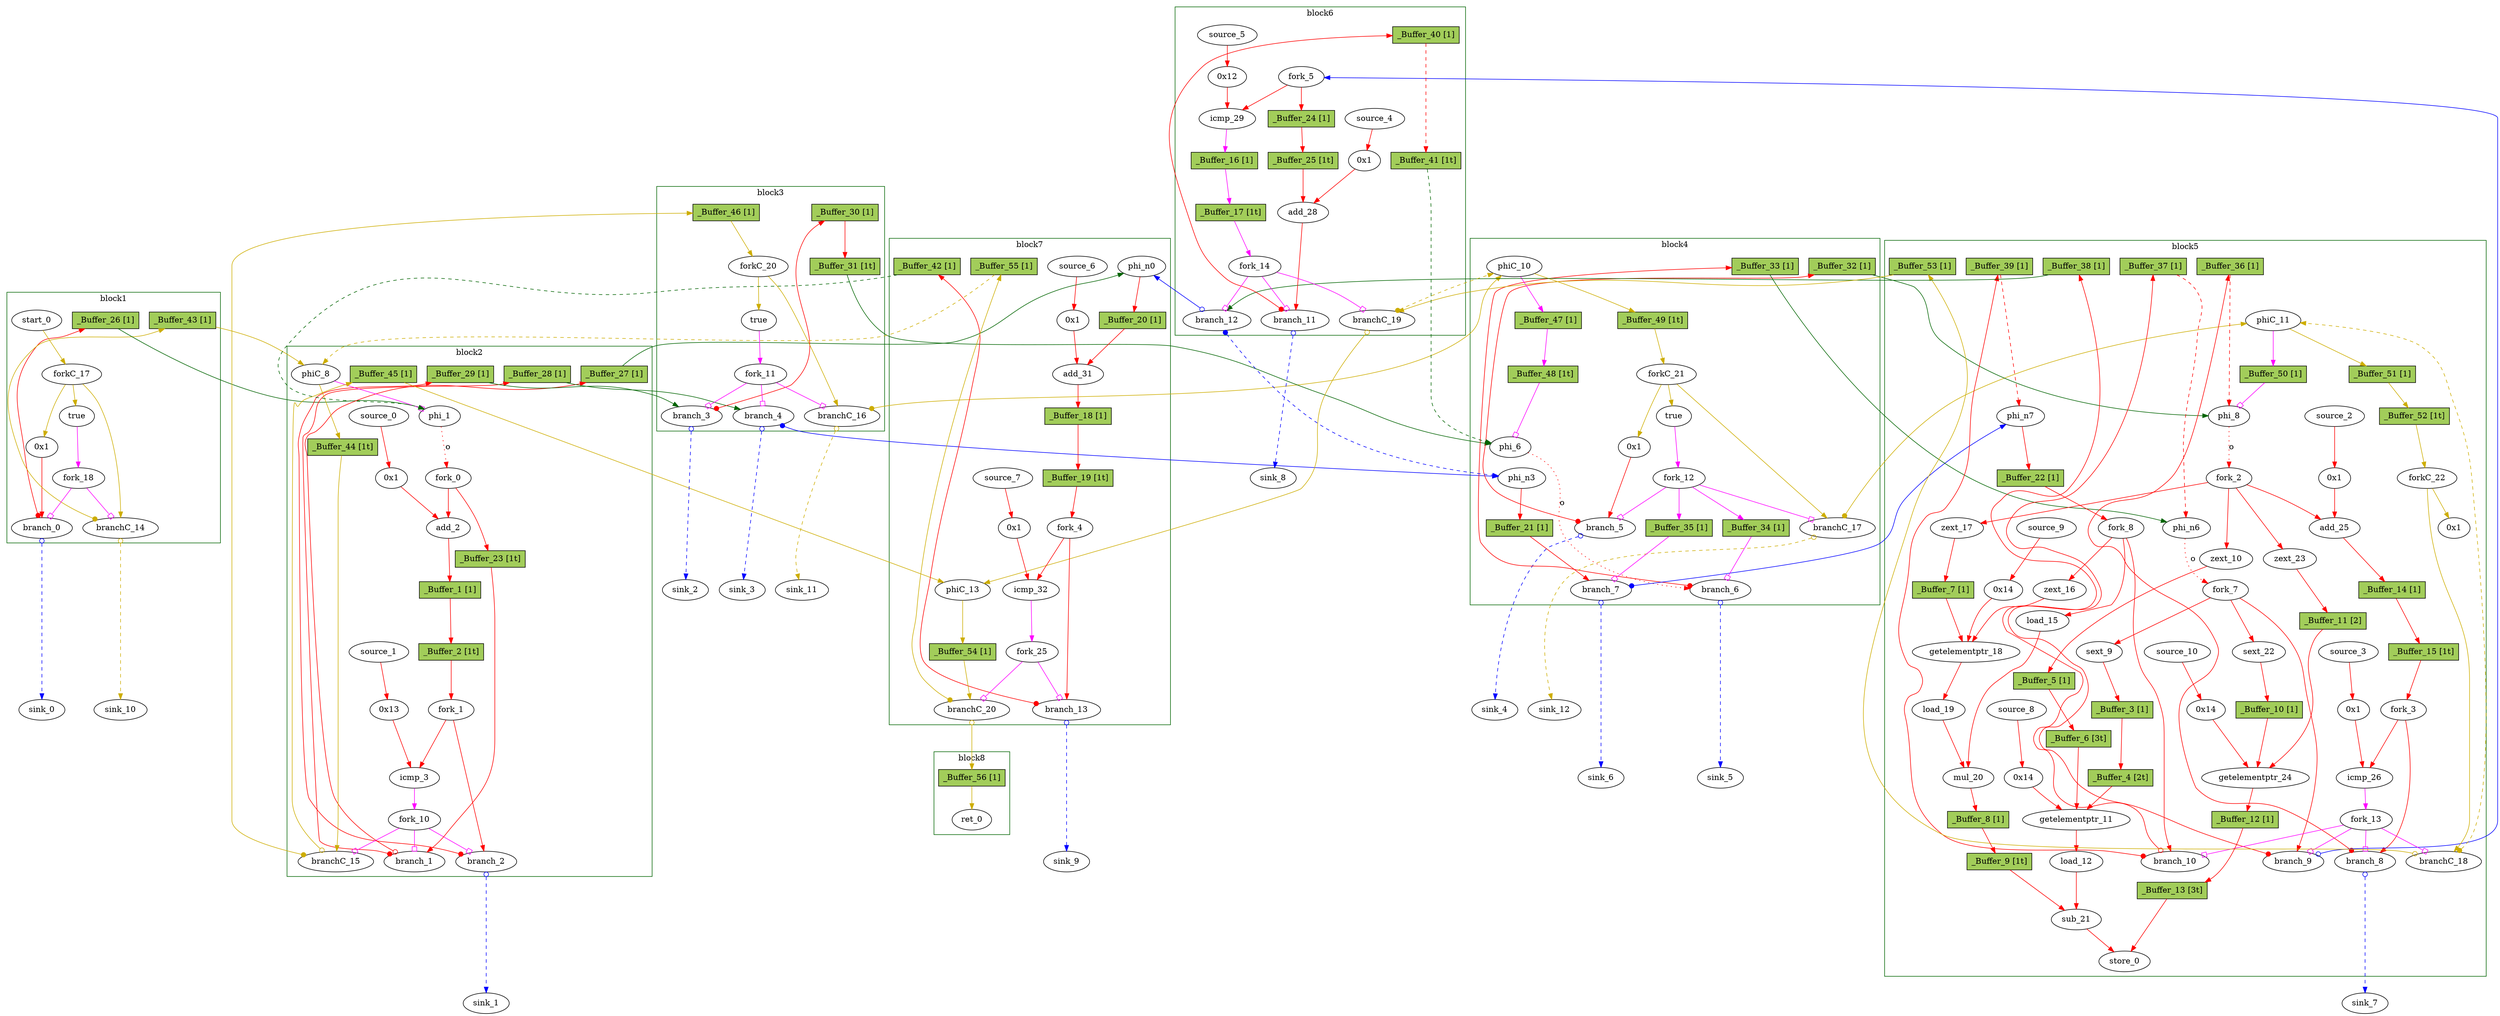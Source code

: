 // Number of blocks: 176
// Number of channels: 282
Digraph G {

  // Blocks
subgraph cluster_1 {
color = "darkgreen"
label = "block1"
  brCst_block1 [type=Constant, in="in1:1", out="out1:1", bbID = 1, value="0x1", label=true,  shape=oval];
  cst_0 [type=Constant, in="in1:32", out="out1:32", bbID = 1, value="0x1", label="0x1",  shape=oval];
  branch_0 [type=Branch, in="in1:32 in2?:1", out="out1+:32 out2-:32", bbID = 1,  shape=oval];
  start_0 [type=Entry, in="in1:0", out="out1:0", bbID = 1,  shape=oval];
  forkC_17 [type=Fork, in="in1:0", out="out1:0 out2:0 out3:0", bbID = 1,  shape=oval];
  branchC_14 [type=Branch, in="in1:0 in2?:1", out="out1+:0 out2-:0", bbID = 1,  shape=oval];
  fork_18 [type=Fork, in="in1:1", out="out1:1 out2:1", bbID = 1,  shape=oval];
  _Buffer_26 [type=Buffer, in="in1:32", out="out1:32", bbID = 1, slots=1, transparent=false, label="_Buffer_26 [1]",  shape=box, style=filled, fillcolor=darkolivegreen3, height = 0.4];
  _Buffer_43 [type=Buffer, in="in1:0", out="out1:0", bbID = 1, slots=1, transparent=false, label="_Buffer_43 [1]",  shape=box, style=filled, fillcolor=darkolivegreen3, height = 0.4];
}
subgraph cluster_2 {
color = "darkgreen"
label = "block2"
  phi_1 [type=Mux, in="in1?:1 in2:32 in3:32", out="out1:32", delay=1.397, bbID = 2,  shape=oval];
  cst_1 [type=Constant, in="in1:32", out="out1:32", bbID = 2, value="0x1", label="0x1",  shape=oval];
  add_2 [type=Operator, in="in1:32 in2:32", out="out1:32", op = "add_op", delay=2.287, bbID = 2,  shape=oval];
  cst_2 [type=Constant, in="in1:32", out="out1:32", bbID = 2, value="0x1", label="0x13",  shape=oval];
  icmp_3 [type=Operator, in="in1:32 in2:32", out="out1:1", op = "icmp_ult_op", delay=1.907, bbID = 2,  shape=oval];
  fork_0 [type=Fork, in="in1:32", out="out1:32 out2:32", bbID = 2,  shape=oval];
  fork_1 [type=Fork, in="in1:32", out="out1:32 out2:32", bbID = 2,  shape=oval];
  branch_1 [type=Branch, in="in1:32 in2?:1", out="out1+:32 out2-:32", bbID = 2,  shape=oval];
  branch_2 [type=Branch, in="in1:32 in2?:1", out="out1+:32 out2-:32", bbID = 2,  shape=oval];
  fork_10 [type=Fork, in="in1:1", out="out1:1 out2:1 out3:1", bbID = 2,  shape=oval];
  phiC_8 [type=CntrlMerge, in="in1:0 in2:0", out="out1:0 out2?:1", bbID = 2,  shape=oval];
  branchC_15 [type=Branch, in="in1:0 in2?:1", out="out1+:0 out2-:0", bbID = 2,  shape=oval];
  source_0 [type=Source, out="out1:32", bbID = 2,  shape=oval];
  source_1 [type=Source, out="out1:32", bbID = 2,  shape=oval];
  _Buffer_1 [type=Buffer, in="in1:32", out="out1:32", bbID = 2, slots=1, transparent=false, label="_Buffer_1 [1]",  shape=box, style=filled, fillcolor=darkolivegreen3, height = 0.4];
  _Buffer_2 [type=Buffer, in="in1:32", out="out1:32", bbID = 2, slots=1, transparent=true, label="_Buffer_2 [1t]",  shape=box, style=filled, fillcolor=darkolivegreen3, height = 0.4];
  _Buffer_23 [type=Buffer, in="in1:32", out="out1:32", bbID = 2, slots=1, transparent=true, label="_Buffer_23 [1t]",  shape=box, style=filled, fillcolor=darkolivegreen3, height = 0.4];
  _Buffer_27 [type=Buffer, in="in1:32", out="out1:32", bbID = 2, slots=1, transparent=false, label="_Buffer_27 [1]",  shape=box, style=filled, fillcolor=darkolivegreen3, height = 0.4];
  _Buffer_28 [type=Buffer, in="in1:32", out="out1:32", bbID = 2, slots=1, transparent=false, label="_Buffer_28 [1]",  shape=box, style=filled, fillcolor=darkolivegreen3, height = 0.4];
  _Buffer_29 [type=Buffer, in="in1:32", out="out1:32", bbID = 2, slots=1, transparent=false, label="_Buffer_29 [1]",  shape=box, style=filled, fillcolor=darkolivegreen3, height = 0.4];
  _Buffer_44 [type=Buffer, in="in1:0", out="out1:0", bbID = 2, slots=1, transparent=true, label="_Buffer_44 [1t]",  shape=box, style=filled, fillcolor=darkolivegreen3, height = 0.4];
  _Buffer_45 [type=Buffer, in="in1:0", out="out1:0", bbID = 2, slots=1, transparent=false, label="_Buffer_45 [1]",  shape=box, style=filled, fillcolor=darkolivegreen3, height = 0.4];
}
subgraph cluster_3 {
color = "darkgreen"
label = "block3"
  brCst_block3 [type=Constant, in="in1:1", out="out1:1", bbID = 3, value="0x1", label=true,  shape=oval];
  branch_3 [type=Branch, in="in1:32 in2?:1", out="out1+:32 out2-:32", bbID = 3,  shape=oval];
  branch_4 [type=Branch, in="in1:32 in2?:1", out="out1+:32 out2-:32", bbID = 3,  shape=oval];
  fork_11 [type=Fork, in="in1:1", out="out1:1 out2:1 out3:1", bbID = 3,  shape=oval];
  forkC_20 [type=Fork, in="in1:0", out="out1:0 out2:0", bbID = 3,  shape=oval];
  branchC_16 [type=Branch, in="in1:0 in2?:1", out="out1+:0 out2-:0", bbID = 3,  shape=oval];
  _Buffer_30 [type=Buffer, in="in1:32", out="out1:32", bbID = 3, slots=1, transparent=false, label="_Buffer_30 [1]",  shape=box, style=filled, fillcolor=darkolivegreen3, height = 0.4];
  _Buffer_31 [type=Buffer, in="in1:32", out="out1:32", bbID = 3, slots=1, transparent=true, label="_Buffer_31 [1t]",  shape=box, style=filled, fillcolor=darkolivegreen3, height = 0.4];
  _Buffer_46 [type=Buffer, in="in1:0", out="out1:0", bbID = 3, slots=1, transparent=false, label="_Buffer_46 [1]",  shape=box, style=filled, fillcolor=darkolivegreen3, height = 0.4];
}
subgraph cluster_4 {
color = "darkgreen"
label = "block4"
  phi_6 [type=Mux, in="in1?:1 in2:32 in3:32", out="out1:32", delay=1.397, bbID = 4,  shape=oval];
  brCst_block4 [type=Constant, in="in1:1", out="out1:1", bbID = 4, value="0x1", label=true,  shape=oval];
  cst_3 [type=Constant, in="in1:32", out="out1:32", bbID = 4, value="0x1", label="0x1",  shape=oval];
  phi_n3 [type=Merge, in="in1:32 in2:32", out="out1:32", delay=1.397, bbID = 4,  shape=oval];
  branch_5 [type=Branch, in="in1:32 in2?:1", out="out1+:32 out2-:32", bbID = 4,  shape=oval];
  branch_6 [type=Branch, in="in1:32 in2?:1", out="out1+:32 out2-:32", bbID = 4,  shape=oval];
  branch_7 [type=Branch, in="in1:32 in2?:1", out="out1+:32 out2-:32", bbID = 4,  shape=oval];
  fork_12 [type=Fork, in="in1:1", out="out1:1 out2:1 out3:1 out4:1", bbID = 4,  shape=oval];
  phiC_10 [type=CntrlMerge, in="in1:0 in2:0", out="out1:0 out2?:1", bbID = 4,  shape=oval];
  forkC_21 [type=Fork, in="in1:0", out="out1:0 out2:0 out3:0", bbID = 4,  shape=oval];
  branchC_17 [type=Branch, in="in1:0 in2?:1", out="out1+:0 out2-:0", bbID = 4,  shape=oval];
  _Buffer_21 [type=Buffer, in="in1:32", out="out1:32", bbID = 4, slots=1, transparent=false, label="_Buffer_21 [1]",  shape=box, style=filled, fillcolor=darkolivegreen3, height = 0.4];
  _Buffer_32 [type=Buffer, in="in1:32", out="out1:32", bbID = 4, slots=1, transparent=false, label="_Buffer_32 [1]",  shape=box, style=filled, fillcolor=darkolivegreen3, height = 0.4];
  _Buffer_33 [type=Buffer, in="in1:32", out="out1:32", bbID = 4, slots=1, transparent=false, label="_Buffer_33 [1]",  shape=box, style=filled, fillcolor=darkolivegreen3, height = 0.4];
  _Buffer_34 [type=Buffer, in="in1:1", out="out1:1", bbID = 4, slots=1, transparent=false, label="_Buffer_34 [1]",  shape=box, style=filled, fillcolor=darkolivegreen3, height = 0.4];
  _Buffer_35 [type=Buffer, in="in1:1", out="out1:1", bbID = 4, slots=1, transparent=false, label="_Buffer_35 [1]",  shape=box, style=filled, fillcolor=darkolivegreen3, height = 0.4];
  _Buffer_47 [type=Buffer, in="in1:1", out="out1:1", bbID = 4, slots=1, transparent=false, label="_Buffer_47 [1]",  shape=box, style=filled, fillcolor=darkolivegreen3, height = 0.4];
  _Buffer_48 [type=Buffer, in="in1:1", out="out1:1", bbID = 4, slots=1, transparent=true, label="_Buffer_48 [1t]",  shape=box, style=filled, fillcolor=darkolivegreen3, height = 0.4];
  _Buffer_49 [type=Buffer, in="in1:0", out="out1:0", bbID = 4, slots=1, transparent=true, label="_Buffer_49 [1t]",  shape=box, style=filled, fillcolor=darkolivegreen3, height = 0.4];
}
subgraph cluster_5 {
color = "darkgreen"
label = "block5"
  phi_8 [type=Mux, in="in1?:1 in2:32 in3:32", out="out1:32", delay=1.397, bbID = 5, retimingDiff=0.5,  shape=oval];
  sext_9 [type=Operator, in="in1:32", out="out1:32", op = "zext_op", delay=0.672, bbID = 5, retimingDiff=1,  shape=oval];
  zext_10 [type=Operator, in="in1:32", out="out1:32", op = "zext_op", bbID = 5, retimingDiff=0.5,  shape=oval];
  getelementptr_11 [type=Operator, in="in1:32 in2:32 in3:32", out="out1:32", op = "getelementptr_op", delay=3.792, constants=1, bbID = 5, retimingDiff=3.5,  shape=oval];
  load_12 [type=Operator, in="in1:32 in2:32", out="out1:32 out2:32", op = "mc_load_op", delay=1.412, latency=2, bbID = 5, portID = 0, offset = 0, retimingDiff=1,  shape=oval];
  load_15 [type=Operator, in="in1:32 in2:32", out="out1:32 out2:32", op = "mc_load_op", delay=1.412, latency=2, bbID = 5, portID = 0, offset = 0, retimingDiff=1,  shape=oval];
  zext_16 [type=Operator, in="in1:32", out="out1:32", op = "zext_op", bbID = 5, retimingDiff=1,  shape=oval];
  zext_17 [type=Operator, in="in1:32", out="out1:32", op = "zext_op", bbID = 5, retimingDiff=0.5,  shape=oval];
  getelementptr_18 [type=Operator, in="in1:32 in2:32 in3:32", out="out1:32", op = "getelementptr_op", delay=3.792, constants=1, bbID = 5, retimingDiff=1,  shape=oval];
  load_19 [type=Operator, in="in1:32 in2:32", out="out1:32 out2:32", op = "mc_load_op", delay=1.412, latency=2, bbID = 5, portID = 1, offset = 0, retimingDiff=1,  shape=oval];
  mul_20 [type=Operator, in="in1:32 in2:32", out="out1:32", op = "mul_op", latency=4, bbID = 5, retimingDiff=2,  shape=oval];
  sub_21 [type=Operator, in="in1:32 in2:32", out="out1:32", op = "sub_op", delay=2.287, bbID = 5, retimingDiff=4.5,  shape=oval];
  sext_22 [type=Operator, in="in1:32", out="out1:32", op = "zext_op", delay=0.672, bbID = 5, retimingDiff=1,  shape=oval];
  zext_23 [type=Operator, in="in1:32", out="out1:32", op = "zext_op", bbID = 5, retimingDiff=0.5,  shape=oval];
  getelementptr_24 [type=Operator, in="in1:32 in2:32 in3:32", out="out1:32", op = "getelementptr_op", delay=3.792, constants=1, bbID = 5, retimingDiff=1.5,  shape=oval];
  store_0 [type=Operator, in="in1:32 in2:32", out="out1:32 out2:32", op = "mc_store_op", delay=0.672, bbID = 5, portID = 0, offset = 0, retimingDiff=4.5,  shape=oval];
  cst_4 [type=Constant, in="in1:32", out="out1:32", bbID = 5, value="0x1", label="0x1", retimingDiff=0.5,  shape=oval];
  add_25 [type=Operator, in="in1:32 in2:32", out="out1:32", op = "add_op", delay=2.287, bbID = 5, retimingDiff=0.5,  shape=oval];
  cst_5 [type=Constant, in="in1:32", out="out1:32", bbID = 5, value="0x1", label="0x1", retimingDiff=1,  shape=oval];
  icmp_26 [type=Operator, in="in1:32 in2:32", out="out1:1", op = "icmp_ult_op", delay=1.907, bbID = 5, retimingDiff=1,  shape=oval];
  cst_10 [type=Constant, in="in1:32", out="out1:32", bbID = 5, value="0x1", label="0x14", retimingDiff=3.5,  shape=oval];
  cst_11 [type=Constant, in="in1:32", out="out1:32", bbID = 5, value="0x1", label="0x14", retimingDiff=1,  shape=oval];
  cst_12 [type=Constant, in="in1:32", out="out1:32", bbID = 5, value="0x1", label="0x14", retimingDiff=1.5,  shape=oval];
  phi_n6 [type=Merge, in="in1:32 in2:32", out="out1:32", delay=1.397, bbID = 5, retimingDiff=0.5,  shape=oval];
  phi_n7 [type=Merge, in="in1:32 in2:32", out="out1:32", delay=1.397, bbID = 5, retimingDiff=0.5,  shape=oval];
  fork_2 [type=Fork, in="in1:32", out="out1:32 out2:32 out3:32 out4:32", bbID = 5, retimingDiff=0.5,  shape=oval];
  fork_3 [type=Fork, in="in1:32", out="out1:32 out2:32", bbID = 5, retimingDiff=1,  shape=oval];
  fork_7 [type=Fork, in="in1:32", out="out1:32 out2:32 out3:32", bbID = 5, retimingDiff=1,  shape=oval];
  fork_8 [type=Fork, in="in1:32", out="out1:32 out2:32 out3:32", bbID = 5, retimingDiff=1,  shape=oval];
  branch_8 [type=Branch, in="in1:32 in2?:1", out="out1+:32 out2-:32", bbID = 5, retimingDiff=1,  shape=oval];
  branch_9 [type=Branch, in="in1:32 in2?:1", out="out1+:32 out2-:32", bbID = 5, retimingDiff=1,  shape=oval];
  branch_10 [type=Branch, in="in1:32 in2?:1", out="out1+:32 out2-:32", bbID = 5, retimingDiff=1,  shape=oval];
  fork_13 [type=Fork, in="in1:1", out="out1:1 out2:1 out3:1 out4:1", bbID = 5, retimingDiff=1,  shape=oval];
  cst_13 [type=Constant, in="in1:32", out="out1:32", bbID = 5, value="0x1", label="0x1", retimingDiff=1,  shape=oval];
  phiC_11 [type=CntrlMerge, in="in1:0 in2:0", out="out1:0 out2?:1", bbID = 5,  shape=oval];
  forkC_22 [type=Fork, in="in1:0", out="out1:0 out2:0", bbID = 5, retimingDiff=1,  shape=oval];
  branchC_18 [type=Branch, in="in1:0 in2?:1", out="out1+:0 out2-:0", bbID = 5, retimingDiff=1,  shape=oval];
  source_2 [type=Source, out="out1:32", bbID = 5, retimingDiff=0.5,  shape=oval];
  source_3 [type=Source, out="out1:32", bbID = 5, retimingDiff=1,  shape=oval];
  source_8 [type=Source, out="out1:32", bbID = 5, retimingDiff=3.5,  shape=oval];
  source_9 [type=Source, out="out1:32", bbID = 5, retimingDiff=1,  shape=oval];
  source_10 [type=Source, out="out1:32", bbID = 5, retimingDiff=1.5,  shape=oval];
  _Buffer_3 [type=Buffer, in="in1:32", out="out1:32", bbID = 5, slots=1, transparent=false, label="_Buffer_3 [1]",  shape=box, style=filled, fillcolor=darkolivegreen3, height = 0.4];
  _Buffer_4 [type=Buffer, in="in1:32", out="out1:32", bbID = 5, slots=2, transparent=true, label="_Buffer_4 [2t]",  shape=box, style=filled, fillcolor=darkolivegreen3, height = 0.4];
  _Buffer_5 [type=Buffer, in="in1:32", out="out1:32", bbID = 5, slots=1, transparent=false, label="_Buffer_5 [1]",  shape=box, style=filled, fillcolor=darkolivegreen3, height = 0.4];
  _Buffer_6 [type=Buffer, in="in1:32", out="out1:32", bbID = 5, slots=3, transparent=true, label="_Buffer_6 [3t]",  shape=box, style=filled, fillcolor=darkolivegreen3, height = 0.4];
  _Buffer_7 [type=Buffer, in="in1:32", out="out1:32", bbID = 5, slots=1, transparent=false, label="_Buffer_7 [1]",  shape=box, style=filled, fillcolor=darkolivegreen3, height = 0.4];
  _Buffer_8 [type=Buffer, in="in1:32", out="out1:32", bbID = 5, slots=1, transparent=false, label="_Buffer_8 [1]",  shape=box, style=filled, fillcolor=darkolivegreen3, height = 0.4];
  _Buffer_9 [type=Buffer, in="in1:32", out="out1:32", bbID = 5, slots=1, transparent=true, label="_Buffer_9 [1t]",  shape=box, style=filled, fillcolor=darkolivegreen3, height = 0.4];
  _Buffer_10 [type=Buffer, in="in1:32", out="out1:32", bbID = 5, slots=1, transparent=false, label="_Buffer_10 [1]",  shape=box, style=filled, fillcolor=darkolivegreen3, height = 0.4];
  _Buffer_11 [type=Buffer, in="in1:32", out="out1:32", bbID = 5, slots=2, transparent=false, label="_Buffer_11 [2]",  shape=box, style=filled, fillcolor=darkolivegreen3, height = 0.4];
  _Buffer_12 [type=Buffer, in="in1:32", out="out1:32", bbID = 5, slots=1, transparent=false, label="_Buffer_12 [1]",  shape=box, style=filled, fillcolor=darkolivegreen3, height = 0.4];
  _Buffer_13 [type=Buffer, in="in1:32", out="out1:32", bbID = 5, slots=3, transparent=true, label="_Buffer_13 [3t]",  shape=box, style=filled, fillcolor=darkolivegreen3, height = 0.4];
  _Buffer_14 [type=Buffer, in="in1:32", out="out1:32", bbID = 5, slots=1, transparent=false, label="_Buffer_14 [1]",  shape=box, style=filled, fillcolor=darkolivegreen3, height = 0.4];
  _Buffer_15 [type=Buffer, in="in1:32", out="out1:32", bbID = 5, slots=1, transparent=true, label="_Buffer_15 [1t]",  shape=box, style=filled, fillcolor=darkolivegreen3, height = 0.4];
  _Buffer_22 [type=Buffer, in="in1:32", out="out1:32", bbID = 5, slots=1, transparent=false, label="_Buffer_22 [1]",  shape=box, style=filled, fillcolor=darkolivegreen3, height = 0.4];
  _Buffer_36 [type=Buffer, in="in1:32", out="out1:32", bbID = 5, slots=1, transparent=false, label="_Buffer_36 [1]",  shape=box, style=filled, fillcolor=darkolivegreen3, height = 0.4];
  _Buffer_37 [type=Buffer, in="in1:32", out="out1:32", bbID = 5, slots=1, transparent=false, label="_Buffer_37 [1]",  shape=box, style=filled, fillcolor=darkolivegreen3, height = 0.4];
  _Buffer_38 [type=Buffer, in="in1:32", out="out1:32", bbID = 5, slots=1, transparent=false, label="_Buffer_38 [1]",  shape=box, style=filled, fillcolor=darkolivegreen3, height = 0.4];
  _Buffer_39 [type=Buffer, in="in1:32", out="out1:32", bbID = 5, slots=1, transparent=false, label="_Buffer_39 [1]",  shape=box, style=filled, fillcolor=darkolivegreen3, height = 0.4];
  _Buffer_50 [type=Buffer, in="in1:1", out="out1:1", bbID = 5, slots=1, transparent=false, label="_Buffer_50 [1]",  shape=box, style=filled, fillcolor=darkolivegreen3, height = 0.4];
  _Buffer_51 [type=Buffer, in="in1:0", out="out1:0", bbID = 5, slots=1, transparent=false, label="_Buffer_51 [1]",  shape=box, style=filled, fillcolor=darkolivegreen3, height = 0.4];
  _Buffer_52 [type=Buffer, in="in1:0", out="out1:0", bbID = 5, slots=1, transparent=true, label="_Buffer_52 [1t]",  shape=box, style=filled, fillcolor=darkolivegreen3, height = 0.4];
  _Buffer_53 [type=Buffer, in="in1:0", out="out1:0", bbID = 5, slots=1, transparent=false, label="_Buffer_53 [1]",  shape=box, style=filled, fillcolor=darkolivegreen3, height = 0.4];
}
subgraph cluster_6 {
color = "darkgreen"
label = "block6"
  cst_6 [type=Constant, in="in1:32", out="out1:32", bbID = 6, value="0x1", label="0x1",  shape=oval];
  add_28 [type=Operator, in="in1:32 in2:32", out="out1:32", op = "add_op", delay=2.287, bbID = 6,  shape=oval];
  cst_7 [type=Constant, in="in1:32", out="out1:32", bbID = 6, value="0x1", label="0x12",  shape=oval];
  icmp_29 [type=Operator, in="in1:32 in2:32", out="out1:1", op = "icmp_ult_op", delay=1.907, bbID = 6,  shape=oval];
  fork_5 [type=Fork, in="in1:32", out="out1:32 out2:32", bbID = 6,  shape=oval];
  branch_11 [type=Branch, in="in1:32 in2?:1", out="out1+:32 out2-:32", bbID = 6,  shape=oval];
  branch_12 [type=Branch, in="in1:32 in2?:1", out="out1+:32 out2-:32", bbID = 6,  shape=oval];
  fork_14 [type=Fork, in="in1:1", out="out1:1 out2:1 out3:1", bbID = 6,  shape=oval];
  branchC_19 [type=Branch, in="in1:0 in2?:1", out="out1+:0 out2-:0", bbID = 6,  shape=oval];
  source_4 [type=Source, out="out1:32", bbID = 6,  shape=oval];
  source_5 [type=Source, out="out1:32", bbID = 6,  shape=oval];
  _Buffer_16 [type=Buffer, in="in1:1", out="out1:1", bbID = 6, slots=1, transparent=false, label="_Buffer_16 [1]",  shape=box, style=filled, fillcolor=darkolivegreen3, height = 0.4];
  _Buffer_17 [type=Buffer, in="in1:1", out="out1:1", bbID = 6, slots=1, transparent=true, label="_Buffer_17 [1t]",  shape=box, style=filled, fillcolor=darkolivegreen3, height = 0.4];
  _Buffer_24 [type=Buffer, in="in1:32", out="out1:32", bbID = 6, slots=1, transparent=false, label="_Buffer_24 [1]",  shape=box, style=filled, fillcolor=darkolivegreen3, height = 0.4];
  _Buffer_25 [type=Buffer, in="in1:32", out="out1:32", bbID = 6, slots=1, transparent=true, label="_Buffer_25 [1t]",  shape=box, style=filled, fillcolor=darkolivegreen3, height = 0.4];
  _Buffer_40 [type=Buffer, in="in1:32", out="out1:32", bbID = 6, slots=1, transparent=false, label="_Buffer_40 [1]",  shape=box, style=filled, fillcolor=darkolivegreen3, height = 0.4];
  _Buffer_41 [type=Buffer, in="in1:32", out="out1:32", bbID = 6, slots=1, transparent=true, label="_Buffer_41 [1t]",  shape=box, style=filled, fillcolor=darkolivegreen3, height = 0.4];
}
subgraph cluster_7 {
color = "darkgreen"
label = "block7"
  cst_8 [type=Constant, in="in1:32", out="out1:32", bbID = 7, value="0x1", label="0x1",  shape=oval];
  add_31 [type=Operator, in="in1:32 in2:32", out="out1:32", op = "add_op", delay=2.287, bbID = 7,  shape=oval];
  cst_9 [type=Constant, in="in1:32", out="out1:32", bbID = 7, value="0x1", label="0x1",  shape=oval];
  icmp_32 [type=Operator, in="in1:32 in2:32", out="out1:1", op = "icmp_ult_op", delay=1.907, bbID = 7,  shape=oval];
  phi_n0 [type=Merge, in="in1:32 in2:32", out="out1:32", delay=1.397, bbID = 7,  shape=oval];
  fork_4 [type=Fork, in="in1:32", out="out1:32 out2:32", bbID = 7,  shape=oval];
  branch_13 [type=Branch, in="in1:32 in2?:1", out="out1+:32 out2-:32", bbID = 7,  shape=oval];
  phiC_13 [type=Merge, in="in1:0 in2:0", out="out1:0", bbID = 7,  shape=oval];
  branchC_20 [type=Branch, in="in1:0 in2?:1", out="out1+:0 out2-:0", bbID = 7,  shape=oval];
  fork_25 [type=Fork, in="in1:1", out="out1:1 out2:1", bbID = 7,  shape=oval];
  source_6 [type=Source, out="out1:32", bbID = 7,  shape=oval];
  source_7 [type=Source, out="out1:32", bbID = 7,  shape=oval];
  _Buffer_18 [type=Buffer, in="in1:32", out="out1:32", bbID = 7, slots=1, transparent=false, label="_Buffer_18 [1]",  shape=box, style=filled, fillcolor=darkolivegreen3, height = 0.4];
  _Buffer_19 [type=Buffer, in="in1:32", out="out1:32", bbID = 7, slots=1, transparent=true, label="_Buffer_19 [1t]",  shape=box, style=filled, fillcolor=darkolivegreen3, height = 0.4];
  _Buffer_20 [type=Buffer, in="in1:32", out="out1:32", bbID = 7, slots=1, transparent=false, label="_Buffer_20 [1]",  shape=box, style=filled, fillcolor=darkolivegreen3, height = 0.4];
  _Buffer_42 [type=Buffer, in="in1:32", out="out1:32", bbID = 7, slots=1, transparent=false, label="_Buffer_42 [1]",  shape=box, style=filled, fillcolor=darkolivegreen3, height = 0.4];
  _Buffer_54 [type=Buffer, in="in1:0", out="out1:0", bbID = 7, slots=1, transparent=false, label="_Buffer_54 [1]",  shape=box, style=filled, fillcolor=darkolivegreen3, height = 0.4];
  _Buffer_55 [type=Buffer, in="in1:0", out="out1:0", bbID = 7, slots=1, transparent=false, label="_Buffer_55 [1]",  shape=box, style=filled, fillcolor=darkolivegreen3, height = 0.4];
}
subgraph cluster_8 {
color = "darkgreen"
label = "block8"
  ret_0 [type=Operator, in="in1:0", out="out1:0", op = "ret_op", bbID = 8,  shape=oval];
  _Buffer_56 [type=Buffer, in="in1:0", out="out1:0", bbID = 8, slots=1, transparent=false, label="_Buffer_56 [1]",  shape=box, style=filled, fillcolor=darkolivegreen3, height = 0.4];
}
//  MC_A [type=MC, in="in1:32*c0 in2:32*l0a in3:32*l1a in4:32*s0a in5:32*s0d", out="out1:32*l0d out2:32*l1d out3:0*e", bbID = 0, memory = "A", bbcount = 1, ldcount = 2, stcount = 1, ];
//  MC_c [type=MC, in="in1:32*l0a", out="out1:32*l0d out2:0*e", bbID = 0, memory = "c", bbcount = 0, ldcount = 1, stcount = 0, ];
//  end_0 [type=Exit, in="in1:0*e in2:0*e in3:0", out="out1:0", bbID = 0,  shape=oval];
  sink_0 [type=Sink, in="in1:32", bbID = 0,  shape=oval];
  sink_1 [type=Sink, in="in1:32", bbID = 0,  shape=oval];
  sink_2 [type=Sink, in="in1:32", bbID = 0,  shape=oval];
  sink_3 [type=Sink, in="in1:32", bbID = 0,  shape=oval];
  sink_4 [type=Sink, in="in1:32", bbID = 0,  shape=oval];
  sink_5 [type=Sink, in="in1:32", bbID = 0,  shape=oval];
  sink_6 [type=Sink, in="in1:32", bbID = 0,  shape=oval];
  sink_7 [type=Sink, in="in1:32", bbID = 0,  shape=oval];
  sink_8 [type=Sink, in="in1:32", bbID = 0,  shape=oval];
  sink_9 [type=Sink, in="in1:32", bbID = 0,  shape=oval];
  sink_10 [type=Sink, in="in1:0", bbID = 0,  shape=oval];
  sink_11 [type=Sink, in="in1:0", bbID = 0,  shape=oval];
  sink_12 [type=Sink, in="in1:0", bbID = 0,  shape=oval];

  // Channels
  brCst_block1 -> fork_18 [from=out1, to=in1, arrowhead=normal, color=magenta];
  cst_0 -> branch_0 [from=out1, to=in1, arrowhead=normal, color=red];
  phi_1 -> fork_0 [from=out1, to=in1, arrowhead=normal, color=red, slots=1, style=dotted, label="o", transparent=true];
  cst_1 -> add_2 [from=out1, to=in2, arrowhead=normal, color=red];
  add_2 -> _Buffer_1 [from=out1, to=in1, arrowhead=normal, color=red];
  cst_2 -> icmp_3 [from=out1, to=in2, arrowhead=normal, color=red];
  icmp_3 -> fork_10 [from=out1, to=in1, arrowhead=normal, color=magenta];
  brCst_block3 -> fork_11 [from=out1, to=in1, arrowhead=normal, color=magenta];
  phi_6 -> branch_6 [from=out1, to=in1, arrowhead=normal, color=red, slots=1, style=dotted, label="o", transparent=true];
  brCst_block4 -> fork_12 [from=out1, to=in1, arrowhead=normal, color=magenta];
  cst_3 -> branch_5 [from=out1, to=in1, arrowhead=normal, color=red];
  phi_8 -> fork_2 [from=out1, to=in1, arrowhead=normal, color=red, slots=1, style=dotted, label="o", transparent=true];
  sext_9 -> _Buffer_3 [from=out1, to=in1, arrowhead=normal, color=red];
  zext_10 -> _Buffer_5 [from=out1, to=in1, arrowhead=normal, color=red];
  getelementptr_11 -> load_12 [from=out1, to=in2, arrowhead=normal, color=red];
  load_12 -> sub_21 [from=out1, to=in1, arrowhead=normal, color=red];
//  load_12 -> MC_A [from=out2, to=in2, arrowhead=normal, color=darkgreen];
  load_15 -> mul_20 [from=out1, to=in1, arrowhead=normal, color=red];
//  load_15 -> MC_c [from=out2, to=in1, arrowhead=normal, color=darkgreen];
  zext_16 -> getelementptr_18 [from=out1, to=in1, arrowhead=normal, color=red];
  zext_17 -> _Buffer_7 [from=out1, to=in1, arrowhead=normal, color=red];
  getelementptr_18 -> load_19 [from=out1, to=in2, arrowhead=normal, color=red];
  load_19 -> mul_20 [from=out1, to=in2, arrowhead=normal, color=red];
 // load_19 -> MC_A [from=out2, to=in3, arrowhead=normal, color=darkgreen];
  mul_20 -> _Buffer_8 [from=out1, to=in1, arrowhead=normal, color=red];
  sub_21 -> store_0 [from=out1, to=in1, arrowhead=normal, color=red];
  sext_22 -> _Buffer_10 [from=out1, to=in1, arrowhead=normal, color=red];
  zext_23 -> _Buffer_11 [from=out1, to=in1, arrowhead=normal, color=red];
  getelementptr_24 -> _Buffer_12 [from=out1, to=in1, arrowhead=normal, color=red];
//  store_0 -> MC_A [from=out2, to=in4, arrowhead=normal, color=darkgreen];
//  store_0 -> MC_A [from=out1, to=in5, arrowhead=normal, color=darkgreen];
  cst_4 -> add_25 [from=out1, to=in2, arrowhead=normal, color=red];
  add_25 -> _Buffer_14 [from=out1, to=in1, arrowhead=normal, color=red];
  cst_5 -> icmp_26 [from=out1, to=in2, arrowhead=normal, color=red];
  icmp_26 -> fork_13 [from=out1, to=in1, arrowhead=normal, color=magenta];
  cst_6 -> add_28 [from=out1, to=in2, arrowhead=normal, color=red];
  add_28 -> branch_11 [from=out1, to=in1, arrowhead=normal, color=red];
  cst_7 -> icmp_29 [from=out1, to=in2, arrowhead=normal, color=red];
  icmp_29 -> _Buffer_16 [from=out1, to=in1, arrowhead=normal, color=magenta];
  cst_8 -> add_31 [from=out1, to=in2, arrowhead=normal, color=red];
  add_31 -> _Buffer_18 [from=out1, to=in1, arrowhead=normal, color=red];
  cst_9 -> icmp_32 [from=out1, to=in2, arrowhead=normal, color=red];
  icmp_32 -> fork_25 [from=out1, to=in1, arrowhead=normal, color=magenta];
//  ret_0 -> end_0 [from=out1, to=in3, arrowhead=normal, color=gold3];
  cst_10 -> getelementptr_11 [from=out1, to=in3, arrowhead=normal, color=red];
  cst_11 -> getelementptr_18 [from=out1, to=in3, arrowhead=normal, color=red];
  cst_12 -> getelementptr_24 [from=out1, to=in3, arrowhead=normal, color=red];
  phi_n0 -> _Buffer_20 [from=out1, to=in1, arrowhead=normal, color=red];
  _Buffer_29 -> branch_3 [from=out1, to=in1, arrowhead=normal, color=darkgreen];
  _Buffer_28 -> branch_4 [from=out1, to=in1, arrowhead=normal, color=darkgreen];
  phi_n3 -> _Buffer_21 [from=out1, to=in1, arrowhead=normal, color=red];
  branch_9 -> fork_5 [from=out2, to=in1, dir=both, arrowtail=odot, arrowhead=normal, color=blue];
  _Buffer_38 -> branch_12 [from=out1, to=in1, arrowhead=normal, color=darkgreen];
  phi_n6 -> fork_7 [from=out1, to=in1, arrowhead=normal, color=red, slots=1, style=dotted, label="o", transparent=true];
  phi_n7 -> _Buffer_22 [from=out1, to=in1, arrowhead=normal, color=red];
  fork_0 -> add_2 [from=out1, to=in1, arrowhead=normal, color=red];
  fork_0 -> _Buffer_23 [from=out2, to=in1, arrowhead=normal, color=red];
  fork_1 -> icmp_3 [from=out1, to=in1, arrowhead=normal, color=red];
  fork_1 -> branch_2 [from=out2, to=in1, arrowhead=normal, color=red];
  fork_2 -> zext_10 [from=out1, to=in1, arrowhead=normal, color=red];
  fork_2 -> zext_17 [from=out2, to=in1, arrowhead=normal, color=red];
  fork_2 -> zext_23 [from=out3, to=in1, arrowhead=normal, color=red];
  fork_2 -> add_25 [from=out4, to=in1, arrowhead=normal, color=red];
  fork_3 -> icmp_26 [from=out1, to=in1, arrowhead=normal, color=red];
  fork_3 -> branch_8 [from=out2, to=in1, arrowhead=normal, color=red];
  fork_4 -> icmp_32 [from=out1, to=in1, arrowhead=normal, color=red];
  fork_4 -> branch_13 [from=out2, to=in1, arrowhead=normal, color=red];
  fork_5 -> _Buffer_24 [from=out1, to=in1, arrowhead=normal, color=red];
  fork_5 -> icmp_29 [from=out2, to=in1, arrowhead=normal, color=red];
  fork_7 -> sext_9 [from=out1, to=in1, arrowhead=normal, color=red];
  fork_7 -> sext_22 [from=out2, to=in1, arrowhead=normal, color=red];
  fork_7 -> branch_9 [from=out3, to=in1, arrowhead=normal, color=red];
  fork_8 -> load_15 [from=out1, to=in2, arrowhead=normal, color=red];
  fork_8 -> zext_16 [from=out2, to=in1, arrowhead=normal, color=red];
  fork_8 -> branch_10 [from=out3, to=in1, arrowhead=normal, color=red];
  branch_0 -> _Buffer_26 [from=out1, to=in1, dir=both, arrowtail=dot, arrowhead=normal, color=red, constraint=false];
  branch_0 -> sink_0 [from=out2, to=in1, dir=both, arrowtail=odot, arrowhead=normal, color=blue, style=dashed, minlen = 3];
  branch_1 -> _Buffer_27 [from=out2, to=in1, dir=both, arrowtail=odot, arrowhead=normal, color=red, constraint=false];
  branch_1 -> _Buffer_28 [from=out1, to=in1, dir=both, arrowtail=dot, arrowhead=normal, color=red, constraint=false];
  branch_2 -> _Buffer_29 [from=out1, to=in1, dir=both, arrowtail=dot, arrowhead=normal, color=red, constraint=false];
  branch_2 -> sink_1 [from=out2, to=in1, dir=both, arrowtail=odot, arrowhead=normal, color=blue, style=dashed, minlen = 3];
  fork_10 -> branch_1 [from=out2, to=in2, arrowhead=obox, color=magenta];
  fork_10 -> branch_2 [from=out1, to=in2, arrowhead=obox, color=magenta];
  fork_10 -> branchC_15 [from=out3, to=in2, arrowhead=obox, color=magenta];
  branch_3 -> _Buffer_30 [from=out1, to=in1, dir=both, arrowtail=dot, arrowhead=normal, color=red, constraint=false];
  branch_3 -> sink_2 [from=out2, to=in1, dir=both, arrowtail=odot, arrowhead=normal, color=blue, style=dashed, minlen = 3];
  branch_4 -> phi_n3 [from=out1, to=in1, dir=both, arrowtail=dot, arrowhead=normal, color=blue];
  branch_4 -> sink_3 [from=out2, to=in1, dir=both, arrowtail=odot, arrowhead=normal, color=blue, style=dashed, minlen = 3];
  fork_11 -> branch_3 [from=out2, to=in2, arrowhead=obox, color=magenta];
  fork_11 -> branch_4 [from=out1, to=in2, arrowhead=obox, color=magenta];
  fork_11 -> branchC_16 [from=out3, to=in2, arrowhead=obox, color=magenta];
  branch_5 -> _Buffer_32 [from=out1, to=in1, dir=both, arrowtail=dot, arrowhead=normal, color=red, constraint=false];
  branch_5 -> sink_4 [from=out2, to=in1, dir=both, arrowtail=odot, arrowhead=normal, color=blue, style=dashed, minlen = 3];
  branch_6 -> _Buffer_33 [from=out1, to=in1, dir=both, arrowtail=dot, arrowhead=normal, color=red, constraint=false];
  branch_6 -> sink_5 [from=out2, to=in1, dir=both, arrowtail=odot, arrowhead=normal, color=blue, style=dashed, minlen = 3];
  branch_7 -> phi_n7 [from=out1, to=in1, dir=both, arrowtail=dot, arrowhead=normal, color=blue];
  branch_7 -> sink_6 [from=out2, to=in1, dir=both, arrowtail=odot, arrowhead=normal, color=blue, style=dashed, minlen = 3];
  fork_12 -> branch_5 [from=out3, to=in2, arrowhead=obox, color=magenta];
  fork_12 -> _Buffer_34 [from=out2, to=in1, arrowhead=normal, color=magenta];
  fork_12 -> _Buffer_35 [from=out1, to=in1, arrowhead=normal, color=magenta];
  fork_12 -> branchC_17 [from=out4, to=in2, arrowhead=obox, color=magenta];
  branch_8 -> _Buffer_36 [from=out1, to=in1, dir=both, arrowtail=dot, arrowhead=normal, color=red, constraint=false];
  branch_8 -> sink_7 [from=out2, to=in1, dir=both, arrowtail=odot, arrowhead=normal, color=blue, style=dashed, minlen = 3];
  branch_9 -> _Buffer_37 [from=out1, to=in1, dir=both, arrowtail=dot, arrowhead=normal, color=red, constraint=false];
  branch_10 -> _Buffer_38 [from=out2, to=in1, dir=both, arrowtail=odot, arrowhead=normal, color=red, constraint=false];
  branch_10 -> _Buffer_39 [from=out1, to=in1, dir=both, arrowtail=dot, arrowhead=normal, color=red, constraint=false];
  fork_13 -> branch_8 [from=out3, to=in2, arrowhead=obox, color=magenta];
  fork_13 -> branch_9 [from=out2, to=in2, arrowhead=obox, color=magenta];
  fork_13 -> branch_10 [from=out1, to=in2, arrowhead=obox, color=magenta];
  fork_13 -> branchC_18 [from=out4, to=in2, arrowhead=obox, color=magenta];
  branch_11 -> _Buffer_40 [from=out1, to=in1, dir=both, arrowtail=dot, arrowhead=normal, color=red, constraint=false];
  branch_11 -> sink_8 [from=out2, to=in1, dir=both, arrowtail=odot, arrowhead=normal, color=blue, style=dashed, minlen = 3];
  branch_12 -> phi_n0 [from=out2, to=in2, dir=both, arrowtail=odot, arrowhead=normal, color=blue];
  branch_12 -> phi_n3 [from=out1, to=in2, dir=both, arrowtail=dot, arrowhead=normal, color=blue, style=dashed, minlen = 3];
  fork_14 -> branch_11 [from=out2, to=in2, arrowhead=obox, color=magenta];
  fork_14 -> branch_12 [from=out1, to=in2, arrowhead=obox, color=magenta];
  fork_14 -> branchC_19 [from=out3, to=in2, arrowhead=obox, color=magenta];
  branch_13 -> _Buffer_42 [from=out1, to=in1, dir=both, arrowtail=dot, arrowhead=normal, color=red, constraint=false];
  branch_13 -> sink_9 [from=out2, to=in1, dir=both, arrowtail=odot, arrowhead=normal, color=blue, style=dashed, minlen = 3];
//  MC_A -> load_12 [from=out1, to=in1, arrowhead=normal, color=darkgreen];
//  MC_A -> load_19 [from=out2, to=in1, arrowhead=normal, color=darkgreen];
 // MC_A -> end_0 [from=out3, to=in1, arrowhead=normal, color=gold3];
//  MC_c -> load_15 [from=out1, to=in1, arrowhead=normal, color=darkgreen];
 // MC_c -> end_0 [from=out2, to=in2, arrowhead=normal, color=gold3];
//  cst_13 -> MC_A [from=out1, to=in1, arrowhead=normal, color=darkgreen];
  start_0 -> forkC_17 [from=out1, to=in1, arrowhead=normal, color=gold3];
  forkC_17 -> brCst_block1 [from=out3, to=in1, arrowhead=normal, color=gold3];
  forkC_17 -> cst_0 [from=out1, to=in1, arrowhead=normal, color=gold3];
  forkC_17 -> branchC_14 [from=out2, to=in1, arrowhead=normal, color=gold3];
  branchC_14 -> _Buffer_43 [from=out1, to=in1, dir=both, arrowtail=dot, arrowhead=normal, color=gold3, constraint=false];
  branchC_14 -> sink_10 [from=out2, to=in1, dir=both, arrowtail=odot, arrowhead=normal, color=gold3, style=dashed, minlen = 3];
  fork_18 -> branch_0 [from=out1, to=in2, arrowhead=obox, color=magenta];
  fork_18 -> branchC_14 [from=out2, to=in2, arrowhead=obox, color=magenta];
  phiC_8 -> phi_1 [from=out2, to=in1, arrowhead=obox, color=magenta];
  phiC_8 -> _Buffer_44 [from=out1, to=in1, arrowhead=normal, color=gold3];
  branchC_15 -> _Buffer_45 [from=out2, to=in1, dir=both, arrowtail=odot, arrowhead=normal, color=gold3, constraint=false];
  branchC_15 -> _Buffer_46 [from=out1, to=in1, dir=both, arrowtail=dot, arrowhead=normal, color=gold3];
  forkC_20 -> brCst_block3 [from=out2, to=in1, arrowhead=normal, color=gold3];
  forkC_20 -> branchC_16 [from=out1, to=in1, arrowhead=normal, color=gold3];
  branchC_16 -> phiC_10 [from=out1, to=in1, dir=both, arrowtail=dot, arrowhead=normal, color=gold3];
  branchC_16 -> sink_11 [from=out2, to=in1, dir=both, arrowtail=odot, arrowhead=normal, color=gold3, style=dashed, minlen = 3];
  phiC_10 -> _Buffer_47 [from=out2, to=in1, arrowhead=normal, color=magenta];
  phiC_10 -> _Buffer_49 [from=out1, to=in1, arrowhead=normal, color=gold3];
  forkC_21 -> brCst_block4 [from=out3, to=in1, arrowhead=normal, color=gold3];
  forkC_21 -> cst_3 [from=out1, to=in1, arrowhead=normal, color=gold3];
  forkC_21 -> branchC_17 [from=out2, to=in1, arrowhead=normal, color=gold3];
  branchC_17 -> phiC_11 [from=out1, to=in1, dir=both, arrowtail=dot, arrowhead=normal, color=gold3];
  branchC_17 -> sink_12 [from=out2, to=in1, dir=both, arrowtail=odot, arrowhead=normal, color=gold3, style=dashed, minlen = 3];
  phiC_11 -> _Buffer_50 [from=out2, to=in1, arrowhead=normal, color=magenta];
  phiC_11 -> _Buffer_51 [from=out1, to=in1, arrowhead=normal, color=gold3];
  forkC_22 -> cst_13 [from=out1, to=in1, arrowhead=normal, color=gold3];
  forkC_22 -> branchC_18 [from=out2, to=in1, arrowhead=normal, color=gold3];
  branchC_18 -> phiC_11 [from=out1, to=in2, dir=both, arrowtail=dot, arrowhead=normal, color=gold3, constraint=false, style=dashed, minlen = 3];
  branchC_18 -> _Buffer_53 [from=out2, to=in1, dir=both, arrowtail=odot, arrowhead=normal, color=gold3, constraint=false];
  _Buffer_53 -> branchC_19 [from=out1, to=in1, arrowhead=normal, color=gold3];
  branchC_19 -> phiC_10 [from=out1, to=in2, dir=both, arrowtail=dot, arrowhead=normal, color=gold3, style=dashed, minlen = 3];
  branchC_19 -> phiC_13 [from=out2, to=in2, dir=both, arrowtail=odot, arrowhead=normal, color=gold3];
  phiC_13 -> _Buffer_54 [from=out1, to=in1, arrowhead=normal, color=gold3];
  branchC_20 -> _Buffer_55 [from=out1, to=in1, dir=both, arrowtail=dot, arrowhead=normal, color=gold3, constraint=false];
  fork_25 -> branch_13 [from=out1, to=in2, arrowhead=obox, color=magenta];
  fork_25 -> branchC_20 [from=out2, to=in2, arrowhead=obox, color=magenta];
  branchC_20 -> _Buffer_56 [from=out2, to=in1, dir=both, arrowtail=odot, arrowhead=normal, color=gold3];
  source_0 -> cst_1 [from=out1, to=in1, arrowhead=normal, color=red];
  source_1 -> cst_2 [from=out1, to=in1, arrowhead=normal, color=red];
  source_2 -> cst_4 [from=out1, to=in1, arrowhead=normal, color=red];
  source_3 -> cst_5 [from=out1, to=in1, arrowhead=normal, color=red];
  source_4 -> cst_6 [from=out1, to=in1, arrowhead=normal, color=red];
  source_5 -> cst_7 [from=out1, to=in1, arrowhead=normal, color=red];
  source_6 -> cst_8 [from=out1, to=in1, arrowhead=normal, color=red];
  source_7 -> cst_9 [from=out1, to=in1, arrowhead=normal, color=red];
  source_8 -> cst_10 [from=out1, to=in1, arrowhead=normal, color=red];
  source_9 -> cst_11 [from=out1, to=in1, arrowhead=normal, color=red];
  source_10 -> cst_12 [from=out1, to=in1, arrowhead=normal, color=red];
  _Buffer_1 -> _Buffer_2 [from=out1, to=in1, arrowhead=normal, color=red];
  _Buffer_2 -> fork_1 [from=out1, to=in1, arrowhead=normal, color=red];
  _Buffer_3 -> _Buffer_4 [from=out1, to=in1, arrowhead=normal, color=red];
  _Buffer_4 -> getelementptr_11 [from=out1, to=in1, arrowhead=normal, color=red];
  _Buffer_5 -> _Buffer_6 [from=out1, to=in1, arrowhead=normal, color=red];
  _Buffer_6 -> getelementptr_11 [from=out1, to=in2, arrowhead=normal, color=red];
  _Buffer_7 -> getelementptr_18 [from=out1, to=in2, arrowhead=normal, color=red];
  _Buffer_8 -> _Buffer_9 [from=out1, to=in1, arrowhead=normal, color=red];
  _Buffer_9 -> sub_21 [from=out1, to=in2, arrowhead=normal, color=red];
  _Buffer_10 -> getelementptr_24 [from=out1, to=in1, arrowhead=normal, color=red];
  _Buffer_11 -> getelementptr_24 [from=out1, to=in2, arrowhead=normal, color=red];
  _Buffer_12 -> _Buffer_13 [from=out1, to=in1, arrowhead=normal, color=red];
  _Buffer_13 -> store_0 [from=out1, to=in2, arrowhead=normal, color=red];
  _Buffer_14 -> _Buffer_15 [from=out1, to=in1, arrowhead=normal, color=red];
  _Buffer_15 -> fork_3 [from=out1, to=in1, arrowhead=normal, color=red];
  _Buffer_16 -> _Buffer_17 [from=out1, to=in1, arrowhead=normal, color=magenta];
  _Buffer_17 -> fork_14 [from=out1, to=in1, arrowhead=normal, color=magenta];
  _Buffer_18 -> _Buffer_19 [from=out1, to=in1, arrowhead=normal, color=red];
  _Buffer_19 -> fork_4 [from=out1, to=in1, arrowhead=normal, color=red];
  _Buffer_20 -> add_31 [from=out1, to=in1, arrowhead=normal, color=red];
  _Buffer_21 -> branch_7 [from=out1, to=in1, arrowhead=normal, color=red];
  _Buffer_22 -> fork_8 [from=out1, to=in1, arrowhead=normal, color=red];
  _Buffer_23 -> branch_1 [from=out1, to=in1, arrowhead=normal, color=red];
  _Buffer_24 -> _Buffer_25 [from=out1, to=in1, arrowhead=normal, color=red];
  _Buffer_25 -> add_28 [from=out1, to=in1, arrowhead=normal, color=red];
  _Buffer_26 -> phi_1 [from=out1, to=in2, arrowhead=normal, color=darkgreen];
  _Buffer_27 -> phi_n0 [from=out1, to=in1, arrowhead=normal, color=darkgreen];
  _Buffer_30 -> _Buffer_31 [from=out1, to=in1, arrowhead=normal, color=red];
  _Buffer_31 -> phi_6 [from=out1, to=in2, arrowhead=normal, color=darkgreen];
  _Buffer_32 -> phi_8 [from=out1, to=in2, arrowhead=normal, color=darkgreen];
  _Buffer_33 -> phi_n6 [from=out1, to=in1, arrowhead=normal, color=darkgreen];
  _Buffer_34 -> branch_6 [from=out1, to=in2, arrowhead=obox, color=magenta];
  _Buffer_35 -> branch_7 [from=out1, to=in2, arrowhead=obox, color=magenta];
  _Buffer_36 -> phi_8 [from=out1, to=in3, arrowhead=normal, color=red, style=dashed, minlen = 3];
  _Buffer_37 -> phi_n6 [from=out1, to=in2, arrowhead=normal, color=red, constraint=false, style=dashed, minlen = 3];
  _Buffer_39 -> phi_n7 [from=out1, to=in2, arrowhead=normal, color=red, constraint=false, style=dashed, minlen = 3];
  _Buffer_40 -> _Buffer_41 [from=out1, to=in1, arrowhead=normal, color=red, style=dashed, minlen = 3];
  _Buffer_41 -> phi_6 [from=out1, to=in3, arrowhead=normal, color=darkgreen, style=dashed, minlen = 3];
  _Buffer_42 -> phi_1 [from=out1, to=in3, arrowhead=normal, color=darkgreen, style=dashed, minlen = 3];
  _Buffer_43 -> phiC_8 [from=out1, to=in1, arrowhead=normal, color=gold3];
  _Buffer_44 -> branchC_15 [from=out1, to=in1, arrowhead=normal, color=gold3];
  _Buffer_45 -> phiC_13 [from=out1, to=in1, arrowhead=normal, color=gold3];
  _Buffer_46 -> forkC_20 [from=out1, to=in1, arrowhead=normal, color=gold3];
  _Buffer_47 -> _Buffer_48 [from=out1, to=in1, arrowhead=normal, color=magenta];
  _Buffer_48 -> phi_6 [from=out1, to=in1, arrowhead=obox, color=magenta];
  _Buffer_49 -> forkC_21 [from=out1, to=in1, arrowhead=normal, color=gold3];
  _Buffer_50 -> phi_8 [from=out1, to=in1, arrowhead=obox, color=magenta];
  _Buffer_51 -> _Buffer_52 [from=out1, to=in1, arrowhead=normal, color=gold3];
  _Buffer_52 -> forkC_22 [from=out1, to=in1, arrowhead=normal, color=gold3];
  _Buffer_54 -> branchC_20 [from=out1, to=in1, arrowhead=normal, color=gold3];
  _Buffer_55 -> phiC_8 [from=out1, to=in2, arrowhead=normal, color=gold3, style=dashed, minlen = 3];
  _Buffer_56 -> ret_0 [from=out1, to=in1, arrowhead=normal, color=gold3];
}

